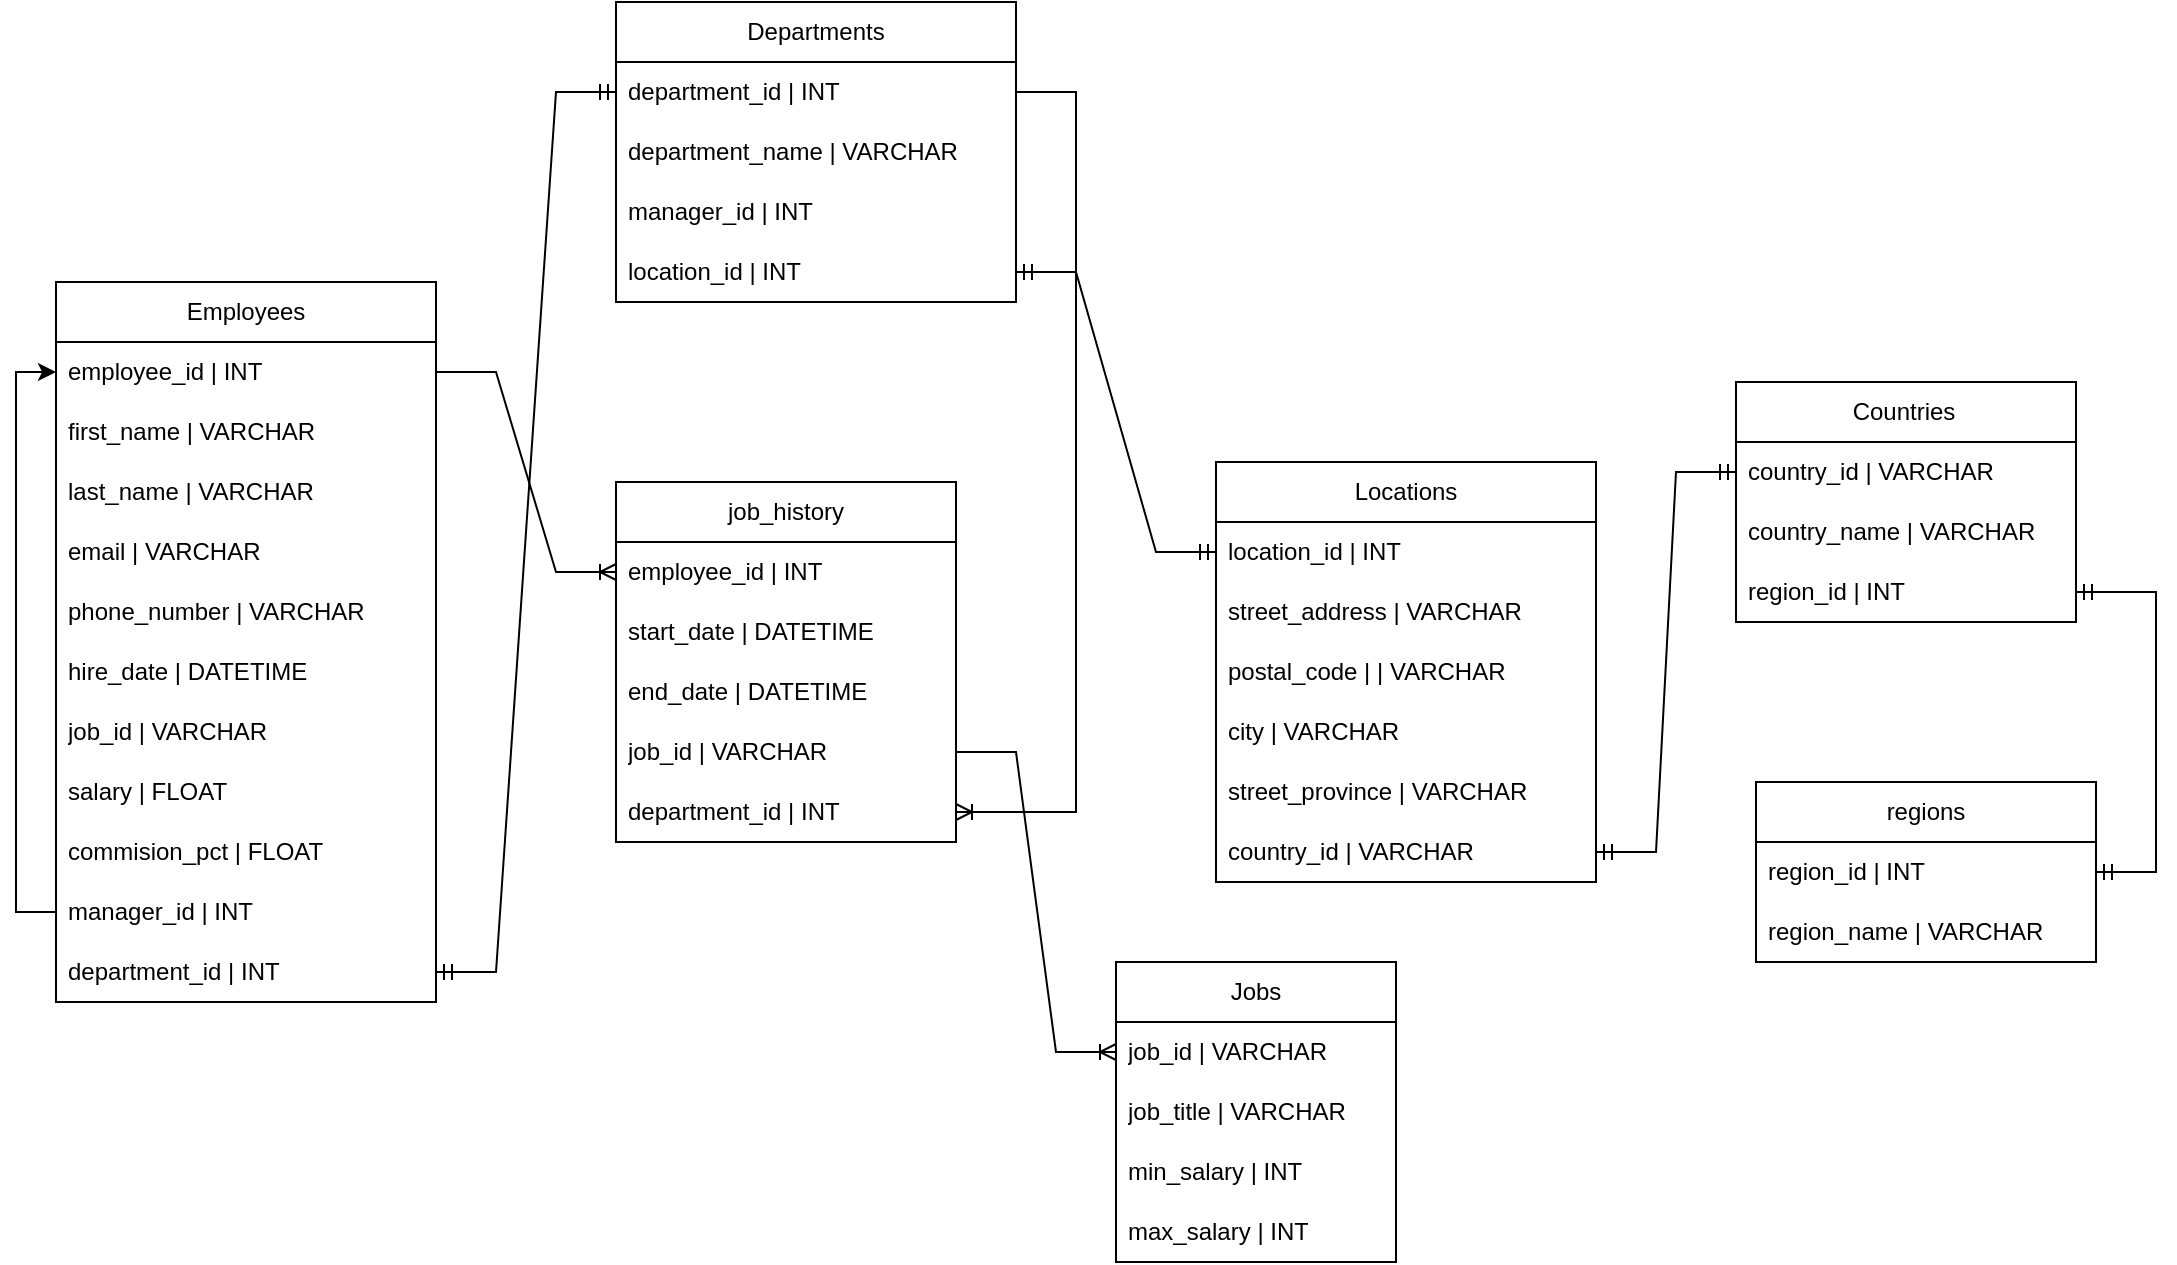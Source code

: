 <mxfile version="27.0.9">
  <diagram name="Page-1" id="-nPHpER0HVI-55NDrNUL">
    <mxGraphModel dx="1500" dy="674" grid="1" gridSize="10" guides="1" tooltips="1" connect="1" arrows="1" fold="1" page="1" pageScale="1" pageWidth="1200" pageHeight="1000" background="none" math="0" shadow="0">
      <root>
        <mxCell id="0" />
        <mxCell id="1" parent="0" />
        <mxCell id="70iYF0-_0Kj7Rx_-q3Ot-1" value="Countries&lt;span style=&quot;white-space: pre;&quot;&gt;&#x9;&lt;/span&gt;" style="swimlane;fontStyle=0;childLayout=stackLayout;horizontal=1;startSize=30;horizontalStack=0;resizeParent=1;resizeParentMax=0;resizeLast=0;collapsible=1;marginBottom=0;whiteSpace=wrap;html=1;" parent="1" vertex="1">
          <mxGeometry x="890" y="300" width="170" height="120" as="geometry" />
        </mxCell>
        <mxCell id="70iYF0-_0Kj7Rx_-q3Ot-2" value="country_id | VARCHAR" style="text;strokeColor=none;fillColor=none;align=left;verticalAlign=middle;spacingLeft=4;spacingRight=4;overflow=hidden;points=[[0,0.5],[1,0.5]];portConstraint=eastwest;rotatable=0;whiteSpace=wrap;html=1;" parent="70iYF0-_0Kj7Rx_-q3Ot-1" vertex="1">
          <mxGeometry y="30" width="170" height="30" as="geometry" />
        </mxCell>
        <mxCell id="70iYF0-_0Kj7Rx_-q3Ot-3" value="country_name | VARCHAR" style="text;strokeColor=none;fillColor=none;align=left;verticalAlign=middle;spacingLeft=4;spacingRight=4;overflow=hidden;points=[[0,0.5],[1,0.5]];portConstraint=eastwest;rotatable=0;whiteSpace=wrap;html=1;" parent="70iYF0-_0Kj7Rx_-q3Ot-1" vertex="1">
          <mxGeometry y="60" width="170" height="30" as="geometry" />
        </mxCell>
        <mxCell id="70iYF0-_0Kj7Rx_-q3Ot-4" value="region_id | INT" style="text;strokeColor=none;fillColor=none;align=left;verticalAlign=middle;spacingLeft=4;spacingRight=4;overflow=hidden;points=[[0,0.5],[1,0.5]];portConstraint=eastwest;rotatable=0;whiteSpace=wrap;html=1;" parent="70iYF0-_0Kj7Rx_-q3Ot-1" vertex="1">
          <mxGeometry y="90" width="170" height="30" as="geometry" />
        </mxCell>
        <mxCell id="70iYF0-_0Kj7Rx_-q3Ot-5" value="Departments" style="swimlane;fontStyle=0;childLayout=stackLayout;horizontal=1;startSize=30;horizontalStack=0;resizeParent=1;resizeParentMax=0;resizeLast=0;collapsible=1;marginBottom=0;whiteSpace=wrap;html=1;" parent="1" vertex="1">
          <mxGeometry x="330" y="110" width="200" height="150" as="geometry" />
        </mxCell>
        <mxCell id="70iYF0-_0Kj7Rx_-q3Ot-6" value="department_id | INT" style="text;strokeColor=none;fillColor=none;align=left;verticalAlign=middle;spacingLeft=4;spacingRight=4;overflow=hidden;points=[[0,0.5],[1,0.5]];portConstraint=eastwest;rotatable=0;whiteSpace=wrap;html=1;" parent="70iYF0-_0Kj7Rx_-q3Ot-5" vertex="1">
          <mxGeometry y="30" width="200" height="30" as="geometry" />
        </mxCell>
        <mxCell id="70iYF0-_0Kj7Rx_-q3Ot-7" value="department_name | VARCHAR" style="text;strokeColor=none;fillColor=none;align=left;verticalAlign=middle;spacingLeft=4;spacingRight=4;overflow=hidden;points=[[0,0.5],[1,0.5]];portConstraint=eastwest;rotatable=0;whiteSpace=wrap;html=1;" parent="70iYF0-_0Kj7Rx_-q3Ot-5" vertex="1">
          <mxGeometry y="60" width="200" height="30" as="geometry" />
        </mxCell>
        <mxCell id="70iYF0-_0Kj7Rx_-q3Ot-8" value="manager_id | INT" style="text;strokeColor=none;fillColor=none;align=left;verticalAlign=middle;spacingLeft=4;spacingRight=4;overflow=hidden;points=[[0,0.5],[1,0.5]];portConstraint=eastwest;rotatable=0;whiteSpace=wrap;html=1;" parent="70iYF0-_0Kj7Rx_-q3Ot-5" vertex="1">
          <mxGeometry y="90" width="200" height="30" as="geometry" />
        </mxCell>
        <mxCell id="70iYF0-_0Kj7Rx_-q3Ot-10" value="location_id | INT" style="text;strokeColor=none;fillColor=none;align=left;verticalAlign=middle;spacingLeft=4;spacingRight=4;overflow=hidden;points=[[0,0.5],[1,0.5]];portConstraint=eastwest;rotatable=0;whiteSpace=wrap;html=1;" parent="70iYF0-_0Kj7Rx_-q3Ot-5" vertex="1">
          <mxGeometry y="120" width="200" height="30" as="geometry" />
        </mxCell>
        <mxCell id="70iYF0-_0Kj7Rx_-q3Ot-11" value="Employees" style="swimlane;fontStyle=0;childLayout=stackLayout;horizontal=1;startSize=30;horizontalStack=0;resizeParent=1;resizeParentMax=0;resizeLast=0;collapsible=1;marginBottom=0;whiteSpace=wrap;html=1;" parent="1" vertex="1">
          <mxGeometry x="50" y="250" width="190" height="360" as="geometry" />
        </mxCell>
        <mxCell id="70iYF0-_0Kj7Rx_-q3Ot-12" value="employee_id | INT" style="text;strokeColor=none;fillColor=none;align=left;verticalAlign=middle;spacingLeft=4;spacingRight=4;overflow=hidden;points=[[0,0.5],[1,0.5]];portConstraint=eastwest;rotatable=0;whiteSpace=wrap;html=1;" parent="70iYF0-_0Kj7Rx_-q3Ot-11" vertex="1">
          <mxGeometry y="30" width="190" height="30" as="geometry" />
        </mxCell>
        <mxCell id="70iYF0-_0Kj7Rx_-q3Ot-13" value="first_name | VARCHAR" style="text;strokeColor=none;fillColor=none;align=left;verticalAlign=middle;spacingLeft=4;spacingRight=4;overflow=hidden;points=[[0,0.5],[1,0.5]];portConstraint=eastwest;rotatable=0;whiteSpace=wrap;html=1;" parent="70iYF0-_0Kj7Rx_-q3Ot-11" vertex="1">
          <mxGeometry y="60" width="190" height="30" as="geometry" />
        </mxCell>
        <mxCell id="70iYF0-_0Kj7Rx_-q3Ot-14" value="last_name | VARCHAR" style="text;strokeColor=none;fillColor=none;align=left;verticalAlign=middle;spacingLeft=4;spacingRight=4;overflow=hidden;points=[[0,0.5],[1,0.5]];portConstraint=eastwest;rotatable=0;whiteSpace=wrap;html=1;" parent="70iYF0-_0Kj7Rx_-q3Ot-11" vertex="1">
          <mxGeometry y="90" width="190" height="30" as="geometry" />
        </mxCell>
        <mxCell id="70iYF0-_0Kj7Rx_-q3Ot-15" value="email | VARCHAR" style="text;strokeColor=none;fillColor=none;align=left;verticalAlign=middle;spacingLeft=4;spacingRight=4;overflow=hidden;points=[[0,0.5],[1,0.5]];portConstraint=eastwest;rotatable=0;whiteSpace=wrap;html=1;" parent="70iYF0-_0Kj7Rx_-q3Ot-11" vertex="1">
          <mxGeometry y="120" width="190" height="30" as="geometry" />
        </mxCell>
        <mxCell id="70iYF0-_0Kj7Rx_-q3Ot-16" value="phone_number | VARCHAR" style="text;strokeColor=none;fillColor=none;align=left;verticalAlign=middle;spacingLeft=4;spacingRight=4;overflow=hidden;points=[[0,0.5],[1,0.5]];portConstraint=eastwest;rotatable=0;whiteSpace=wrap;html=1;" parent="70iYF0-_0Kj7Rx_-q3Ot-11" vertex="1">
          <mxGeometry y="150" width="190" height="30" as="geometry" />
        </mxCell>
        <mxCell id="70iYF0-_0Kj7Rx_-q3Ot-17" value="hire_date | DATETIME" style="text;strokeColor=none;fillColor=none;align=left;verticalAlign=middle;spacingLeft=4;spacingRight=4;overflow=hidden;points=[[0,0.5],[1,0.5]];portConstraint=eastwest;rotatable=0;whiteSpace=wrap;html=1;" parent="70iYF0-_0Kj7Rx_-q3Ot-11" vertex="1">
          <mxGeometry y="180" width="190" height="30" as="geometry" />
        </mxCell>
        <mxCell id="70iYF0-_0Kj7Rx_-q3Ot-18" value="job_id | VARCHAR" style="text;strokeColor=none;fillColor=none;align=left;verticalAlign=middle;spacingLeft=4;spacingRight=4;overflow=hidden;points=[[0,0.5],[1,0.5]];portConstraint=eastwest;rotatable=0;whiteSpace=wrap;html=1;" parent="70iYF0-_0Kj7Rx_-q3Ot-11" vertex="1">
          <mxGeometry y="210" width="190" height="30" as="geometry" />
        </mxCell>
        <mxCell id="70iYF0-_0Kj7Rx_-q3Ot-19" value="salary | FLOAT" style="text;strokeColor=none;fillColor=none;align=left;verticalAlign=middle;spacingLeft=4;spacingRight=4;overflow=hidden;points=[[0,0.5],[1,0.5]];portConstraint=eastwest;rotatable=0;whiteSpace=wrap;html=1;" parent="70iYF0-_0Kj7Rx_-q3Ot-11" vertex="1">
          <mxGeometry y="240" width="190" height="30" as="geometry" />
        </mxCell>
        <mxCell id="70iYF0-_0Kj7Rx_-q3Ot-20" value="commision_pct | FLOAT" style="text;strokeColor=none;fillColor=none;align=left;verticalAlign=middle;spacingLeft=4;spacingRight=4;overflow=hidden;points=[[0,0.5],[1,0.5]];portConstraint=eastwest;rotatable=0;whiteSpace=wrap;html=1;" parent="70iYF0-_0Kj7Rx_-q3Ot-11" vertex="1">
          <mxGeometry y="270" width="190" height="30" as="geometry" />
        </mxCell>
        <mxCell id="sF4iZRrnZswfermoC5bC-14" style="edgeStyle=orthogonalEdgeStyle;rounded=0;orthogonalLoop=1;jettySize=auto;html=1;exitX=0;exitY=0.5;exitDx=0;exitDy=0;entryX=0;entryY=0.5;entryDx=0;entryDy=0;" edge="1" parent="70iYF0-_0Kj7Rx_-q3Ot-11" source="70iYF0-_0Kj7Rx_-q3Ot-21" target="70iYF0-_0Kj7Rx_-q3Ot-12">
          <mxGeometry relative="1" as="geometry" />
        </mxCell>
        <mxCell id="70iYF0-_0Kj7Rx_-q3Ot-21" value="manager_id | INT" style="text;strokeColor=none;fillColor=none;align=left;verticalAlign=middle;spacingLeft=4;spacingRight=4;overflow=hidden;points=[[0,0.5],[1,0.5]];portConstraint=eastwest;rotatable=0;whiteSpace=wrap;html=1;" parent="70iYF0-_0Kj7Rx_-q3Ot-11" vertex="1">
          <mxGeometry y="300" width="190" height="30" as="geometry" />
        </mxCell>
        <mxCell id="YLza1ynKhImxOaq_eKSm-1" value="department_id | INT" style="text;strokeColor=none;fillColor=none;align=left;verticalAlign=middle;spacingLeft=4;spacingRight=4;overflow=hidden;points=[[0,0.5],[1,0.5]];portConstraint=eastwest;rotatable=0;whiteSpace=wrap;html=1;" parent="70iYF0-_0Kj7Rx_-q3Ot-11" vertex="1">
          <mxGeometry y="330" width="190" height="30" as="geometry" />
        </mxCell>
        <mxCell id="YLza1ynKhImxOaq_eKSm-2" value="job_history" style="swimlane;fontStyle=0;childLayout=stackLayout;horizontal=1;startSize=30;horizontalStack=0;resizeParent=1;resizeParentMax=0;resizeLast=0;collapsible=1;marginBottom=0;whiteSpace=wrap;html=1;" parent="1" vertex="1">
          <mxGeometry x="330" y="350" width="170" height="180" as="geometry" />
        </mxCell>
        <mxCell id="YLza1ynKhImxOaq_eKSm-3" value="employee_id | INT" style="text;strokeColor=none;fillColor=none;align=left;verticalAlign=middle;spacingLeft=4;spacingRight=4;overflow=hidden;points=[[0,0.5],[1,0.5]];portConstraint=eastwest;rotatable=0;whiteSpace=wrap;html=1;" parent="YLza1ynKhImxOaq_eKSm-2" vertex="1">
          <mxGeometry y="30" width="170" height="30" as="geometry" />
        </mxCell>
        <mxCell id="YLza1ynKhImxOaq_eKSm-4" value="start_date | DATETIME" style="text;strokeColor=none;fillColor=none;align=left;verticalAlign=middle;spacingLeft=4;spacingRight=4;overflow=hidden;points=[[0,0.5],[1,0.5]];portConstraint=eastwest;rotatable=0;whiteSpace=wrap;html=1;" parent="YLza1ynKhImxOaq_eKSm-2" vertex="1">
          <mxGeometry y="60" width="170" height="30" as="geometry" />
        </mxCell>
        <mxCell id="YLza1ynKhImxOaq_eKSm-5" value="end_date | DATETIME" style="text;strokeColor=none;fillColor=none;align=left;verticalAlign=middle;spacingLeft=4;spacingRight=4;overflow=hidden;points=[[0,0.5],[1,0.5]];portConstraint=eastwest;rotatable=0;whiteSpace=wrap;html=1;" parent="YLza1ynKhImxOaq_eKSm-2" vertex="1">
          <mxGeometry y="90" width="170" height="30" as="geometry" />
        </mxCell>
        <mxCell id="YLza1ynKhImxOaq_eKSm-6" value="job_id | VARCHAR" style="text;strokeColor=none;fillColor=none;align=left;verticalAlign=middle;spacingLeft=4;spacingRight=4;overflow=hidden;points=[[0,0.5],[1,0.5]];portConstraint=eastwest;rotatable=0;whiteSpace=wrap;html=1;" parent="YLza1ynKhImxOaq_eKSm-2" vertex="1">
          <mxGeometry y="120" width="170" height="30" as="geometry" />
        </mxCell>
        <mxCell id="YLza1ynKhImxOaq_eKSm-7" value="department_id | INT" style="text;strokeColor=none;fillColor=none;align=left;verticalAlign=middle;spacingLeft=4;spacingRight=4;overflow=hidden;points=[[0,0.5],[1,0.5]];portConstraint=eastwest;rotatable=0;whiteSpace=wrap;html=1;" parent="YLza1ynKhImxOaq_eKSm-2" vertex="1">
          <mxGeometry y="150" width="170" height="30" as="geometry" />
        </mxCell>
        <mxCell id="YLza1ynKhImxOaq_eKSm-8" value="Jobs" style="swimlane;fontStyle=0;childLayout=stackLayout;horizontal=1;startSize=30;horizontalStack=0;resizeParent=1;resizeParentMax=0;resizeLast=0;collapsible=1;marginBottom=0;whiteSpace=wrap;html=1;" parent="1" vertex="1">
          <mxGeometry x="580" y="590" width="140" height="150" as="geometry" />
        </mxCell>
        <mxCell id="YLza1ynKhImxOaq_eKSm-9" value="job_id | VARCHAR" style="text;strokeColor=none;fillColor=none;align=left;verticalAlign=middle;spacingLeft=4;spacingRight=4;overflow=hidden;points=[[0,0.5],[1,0.5]];portConstraint=eastwest;rotatable=0;whiteSpace=wrap;html=1;" parent="YLza1ynKhImxOaq_eKSm-8" vertex="1">
          <mxGeometry y="30" width="140" height="30" as="geometry" />
        </mxCell>
        <mxCell id="YLza1ynKhImxOaq_eKSm-10" value="job_title | VARCHAR" style="text;strokeColor=none;fillColor=none;align=left;verticalAlign=middle;spacingLeft=4;spacingRight=4;overflow=hidden;points=[[0,0.5],[1,0.5]];portConstraint=eastwest;rotatable=0;whiteSpace=wrap;html=1;" parent="YLza1ynKhImxOaq_eKSm-8" vertex="1">
          <mxGeometry y="60" width="140" height="30" as="geometry" />
        </mxCell>
        <mxCell id="YLza1ynKhImxOaq_eKSm-11" value="min_salary | INT" style="text;strokeColor=none;fillColor=none;align=left;verticalAlign=middle;spacingLeft=4;spacingRight=4;overflow=hidden;points=[[0,0.5],[1,0.5]];portConstraint=eastwest;rotatable=0;whiteSpace=wrap;html=1;" parent="YLza1ynKhImxOaq_eKSm-8" vertex="1">
          <mxGeometry y="90" width="140" height="30" as="geometry" />
        </mxCell>
        <mxCell id="YLza1ynKhImxOaq_eKSm-12" value="max_salary | INT" style="text;strokeColor=none;fillColor=none;align=left;verticalAlign=middle;spacingLeft=4;spacingRight=4;overflow=hidden;points=[[0,0.5],[1,0.5]];portConstraint=eastwest;rotatable=0;whiteSpace=wrap;html=1;" parent="YLza1ynKhImxOaq_eKSm-8" vertex="1">
          <mxGeometry y="120" width="140" height="30" as="geometry" />
        </mxCell>
        <mxCell id="YLza1ynKhImxOaq_eKSm-13" value="Locations" style="swimlane;fontStyle=0;childLayout=stackLayout;horizontal=1;startSize=30;horizontalStack=0;resizeParent=1;resizeParentMax=0;resizeLast=0;collapsible=1;marginBottom=0;whiteSpace=wrap;html=1;" parent="1" vertex="1">
          <mxGeometry x="630" y="340" width="190" height="210" as="geometry" />
        </mxCell>
        <mxCell id="YLza1ynKhImxOaq_eKSm-14" value="location_id | INT" style="text;strokeColor=none;fillColor=none;align=left;verticalAlign=middle;spacingLeft=4;spacingRight=4;overflow=hidden;points=[[0,0.5],[1,0.5]];portConstraint=eastwest;rotatable=0;whiteSpace=wrap;html=1;" parent="YLza1ynKhImxOaq_eKSm-13" vertex="1">
          <mxGeometry y="30" width="190" height="30" as="geometry" />
        </mxCell>
        <mxCell id="YLza1ynKhImxOaq_eKSm-15" value="street_address | VARCHAR" style="text;strokeColor=none;fillColor=none;align=left;verticalAlign=middle;spacingLeft=4;spacingRight=4;overflow=hidden;points=[[0,0.5],[1,0.5]];portConstraint=eastwest;rotatable=0;whiteSpace=wrap;html=1;" parent="YLza1ynKhImxOaq_eKSm-13" vertex="1">
          <mxGeometry y="60" width="190" height="30" as="geometry" />
        </mxCell>
        <mxCell id="YLza1ynKhImxOaq_eKSm-16" value="postal_code | | VARCHAR" style="text;strokeColor=none;fillColor=none;align=left;verticalAlign=middle;spacingLeft=4;spacingRight=4;overflow=hidden;points=[[0,0.5],[1,0.5]];portConstraint=eastwest;rotatable=0;whiteSpace=wrap;html=1;" parent="YLza1ynKhImxOaq_eKSm-13" vertex="1">
          <mxGeometry y="90" width="190" height="30" as="geometry" />
        </mxCell>
        <mxCell id="YLza1ynKhImxOaq_eKSm-17" value="city | VARCHAR" style="text;strokeColor=none;fillColor=none;align=left;verticalAlign=middle;spacingLeft=4;spacingRight=4;overflow=hidden;points=[[0,0.5],[1,0.5]];portConstraint=eastwest;rotatable=0;whiteSpace=wrap;html=1;" parent="YLza1ynKhImxOaq_eKSm-13" vertex="1">
          <mxGeometry y="120" width="190" height="30" as="geometry" />
        </mxCell>
        <mxCell id="YLza1ynKhImxOaq_eKSm-18" value="street_province | VARCHAR" style="text;strokeColor=none;fillColor=none;align=left;verticalAlign=middle;spacingLeft=4;spacingRight=4;overflow=hidden;points=[[0,0.5],[1,0.5]];portConstraint=eastwest;rotatable=0;whiteSpace=wrap;html=1;" parent="YLza1ynKhImxOaq_eKSm-13" vertex="1">
          <mxGeometry y="150" width="190" height="30" as="geometry" />
        </mxCell>
        <mxCell id="YLza1ynKhImxOaq_eKSm-19" value="country_id | VARCHAR" style="text;strokeColor=none;fillColor=none;align=left;verticalAlign=middle;spacingLeft=4;spacingRight=4;overflow=hidden;points=[[0,0.5],[1,0.5]];portConstraint=eastwest;rotatable=0;whiteSpace=wrap;html=1;" parent="YLza1ynKhImxOaq_eKSm-13" vertex="1">
          <mxGeometry y="180" width="190" height="30" as="geometry" />
        </mxCell>
        <mxCell id="YLza1ynKhImxOaq_eKSm-20" value="regions" style="swimlane;fontStyle=0;childLayout=stackLayout;horizontal=1;startSize=30;horizontalStack=0;resizeParent=1;resizeParentMax=0;resizeLast=0;collapsible=1;marginBottom=0;whiteSpace=wrap;html=1;" parent="1" vertex="1">
          <mxGeometry x="900" y="500" width="170" height="90" as="geometry" />
        </mxCell>
        <mxCell id="YLza1ynKhImxOaq_eKSm-21" value="region_id | INT&amp;nbsp;" style="text;strokeColor=none;fillColor=none;align=left;verticalAlign=middle;spacingLeft=4;spacingRight=4;overflow=hidden;points=[[0,0.5],[1,0.5]];portConstraint=eastwest;rotatable=0;whiteSpace=wrap;html=1;" parent="YLza1ynKhImxOaq_eKSm-20" vertex="1">
          <mxGeometry y="30" width="170" height="30" as="geometry" />
        </mxCell>
        <mxCell id="YLza1ynKhImxOaq_eKSm-23" value="region_name | VARCHAR" style="text;strokeColor=none;fillColor=none;align=left;verticalAlign=middle;spacingLeft=4;spacingRight=4;overflow=hidden;points=[[0,0.5],[1,0.5]];portConstraint=eastwest;rotatable=0;whiteSpace=wrap;html=1;" parent="YLza1ynKhImxOaq_eKSm-20" vertex="1">
          <mxGeometry y="60" width="170" height="30" as="geometry" />
        </mxCell>
        <mxCell id="sF4iZRrnZswfermoC5bC-6" value="" style="edgeStyle=entityRelationEdgeStyle;fontSize=12;html=1;endArrow=ERmandOne;startArrow=ERmandOne;rounded=0;" edge="1" parent="1" source="YLza1ynKhImxOaq_eKSm-1" target="70iYF0-_0Kj7Rx_-q3Ot-6">
          <mxGeometry width="100" height="100" relative="1" as="geometry">
            <mxPoint x="670" y="270" as="sourcePoint" />
            <mxPoint x="770" y="170" as="targetPoint" />
            <Array as="points">
              <mxPoint x="170" y="320" />
            </Array>
          </mxGeometry>
        </mxCell>
        <mxCell id="sF4iZRrnZswfermoC5bC-8" value="" style="edgeStyle=entityRelationEdgeStyle;fontSize=12;html=1;endArrow=ERoneToMany;rounded=0;" edge="1" parent="1" source="70iYF0-_0Kj7Rx_-q3Ot-12" target="YLza1ynKhImxOaq_eKSm-3">
          <mxGeometry width="100" height="100" relative="1" as="geometry">
            <mxPoint x="290" y="320" as="sourcePoint" />
            <mxPoint x="390" y="220" as="targetPoint" />
            <Array as="points">
              <mxPoint x="510" y="50" />
              <mxPoint x="350" y="350" />
            </Array>
          </mxGeometry>
        </mxCell>
        <mxCell id="sF4iZRrnZswfermoC5bC-9" value="" style="edgeStyle=entityRelationEdgeStyle;fontSize=12;html=1;endArrow=ERoneToMany;rounded=0;" edge="1" parent="1" source="YLza1ynKhImxOaq_eKSm-6" target="YLza1ynKhImxOaq_eKSm-9">
          <mxGeometry width="100" height="100" relative="1" as="geometry">
            <mxPoint x="320" y="565" as="sourcePoint" />
            <mxPoint x="440" y="655" as="targetPoint" />
            <Array as="points">
              <mxPoint x="590" y="320" />
              <mxPoint x="430" y="620" />
            </Array>
          </mxGeometry>
        </mxCell>
        <mxCell id="sF4iZRrnZswfermoC5bC-10" value="" style="edgeStyle=entityRelationEdgeStyle;fontSize=12;html=1;endArrow=ERmandOne;startArrow=ERmandOne;rounded=0;" edge="1" parent="1" source="YLza1ynKhImxOaq_eKSm-19" target="70iYF0-_0Kj7Rx_-q3Ot-2">
          <mxGeometry width="100" height="100" relative="1" as="geometry">
            <mxPoint x="820" y="630" as="sourcePoint" />
            <mxPoint x="920" y="530" as="targetPoint" />
          </mxGeometry>
        </mxCell>
        <mxCell id="sF4iZRrnZswfermoC5bC-11" value="" style="edgeStyle=entityRelationEdgeStyle;fontSize=12;html=1;endArrow=ERmandOne;startArrow=ERmandOne;rounded=0;" edge="1" parent="1" source="YLza1ynKhImxOaq_eKSm-21" target="70iYF0-_0Kj7Rx_-q3Ot-4">
          <mxGeometry width="100" height="100" relative="1" as="geometry">
            <mxPoint x="840" y="590" as="sourcePoint" />
            <mxPoint x="940" y="490" as="targetPoint" />
          </mxGeometry>
        </mxCell>
        <mxCell id="sF4iZRrnZswfermoC5bC-12" value="" style="edgeStyle=entityRelationEdgeStyle;fontSize=12;html=1;endArrow=ERmandOne;startArrow=ERmandOne;rounded=0;" edge="1" parent="1" source="70iYF0-_0Kj7Rx_-q3Ot-10" target="YLza1ynKhImxOaq_eKSm-14">
          <mxGeometry width="100" height="100" relative="1" as="geometry">
            <mxPoint x="900" y="280" as="sourcePoint" />
            <mxPoint x="1000" y="180" as="targetPoint" />
          </mxGeometry>
        </mxCell>
        <mxCell id="sF4iZRrnZswfermoC5bC-13" value="" style="edgeStyle=entityRelationEdgeStyle;fontSize=12;html=1;endArrow=ERoneToMany;rounded=0;" edge="1" parent="1" source="70iYF0-_0Kj7Rx_-q3Ot-6" target="YLza1ynKhImxOaq_eKSm-7">
          <mxGeometry width="100" height="100" relative="1" as="geometry">
            <mxPoint x="730" y="420" as="sourcePoint" />
            <mxPoint x="830" y="320" as="targetPoint" />
            <Array as="points">
              <mxPoint x="950" y="150" />
            </Array>
          </mxGeometry>
        </mxCell>
      </root>
    </mxGraphModel>
  </diagram>
</mxfile>
